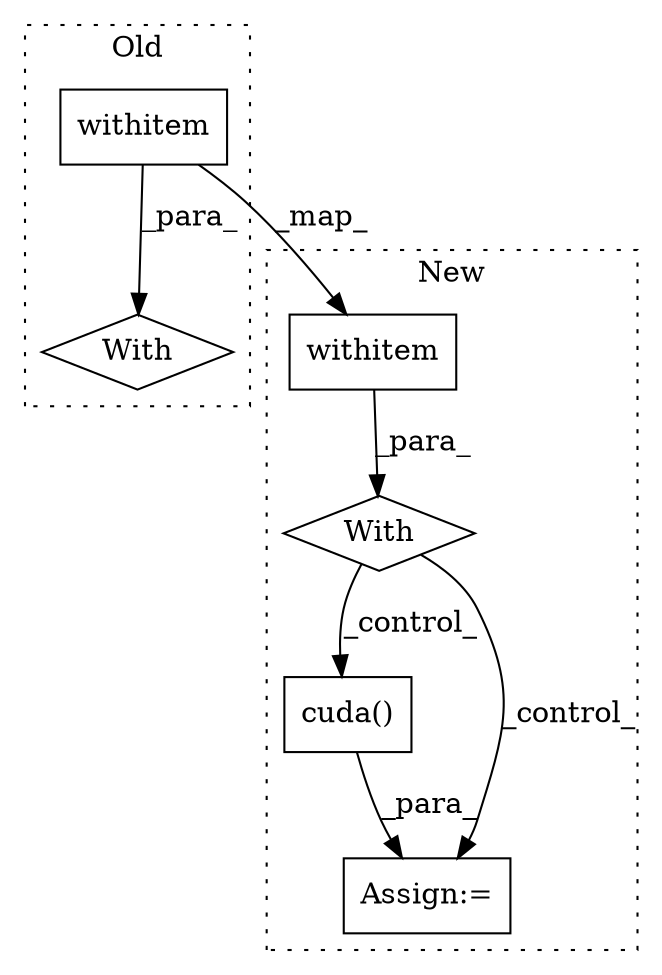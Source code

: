 digraph G {
subgraph cluster0 {
1 [label="With" a="39" s="5234,5244" l="5,29" shape="diamond"];
4 [label="withitem" a="49" s="5239" l="5" shape="box"];
label = "Old";
style="dotted";
}
subgraph cluster1 {
2 [label="cuda()" a="75" s="5665" l="24" shape="box"];
3 [label="withitem" a="49" s="5334" l="5" shape="box"];
5 [label="With" a="39" s="5329,5339" l="5,78" shape="diamond"];
6 [label="Assign:=" a="68" s="6166" l="3" shape="box"];
label = "New";
style="dotted";
}
2 -> 6 [label="_para_"];
3 -> 5 [label="_para_"];
4 -> 1 [label="_para_"];
4 -> 3 [label="_map_"];
5 -> 2 [label="_control_"];
5 -> 6 [label="_control_"];
}